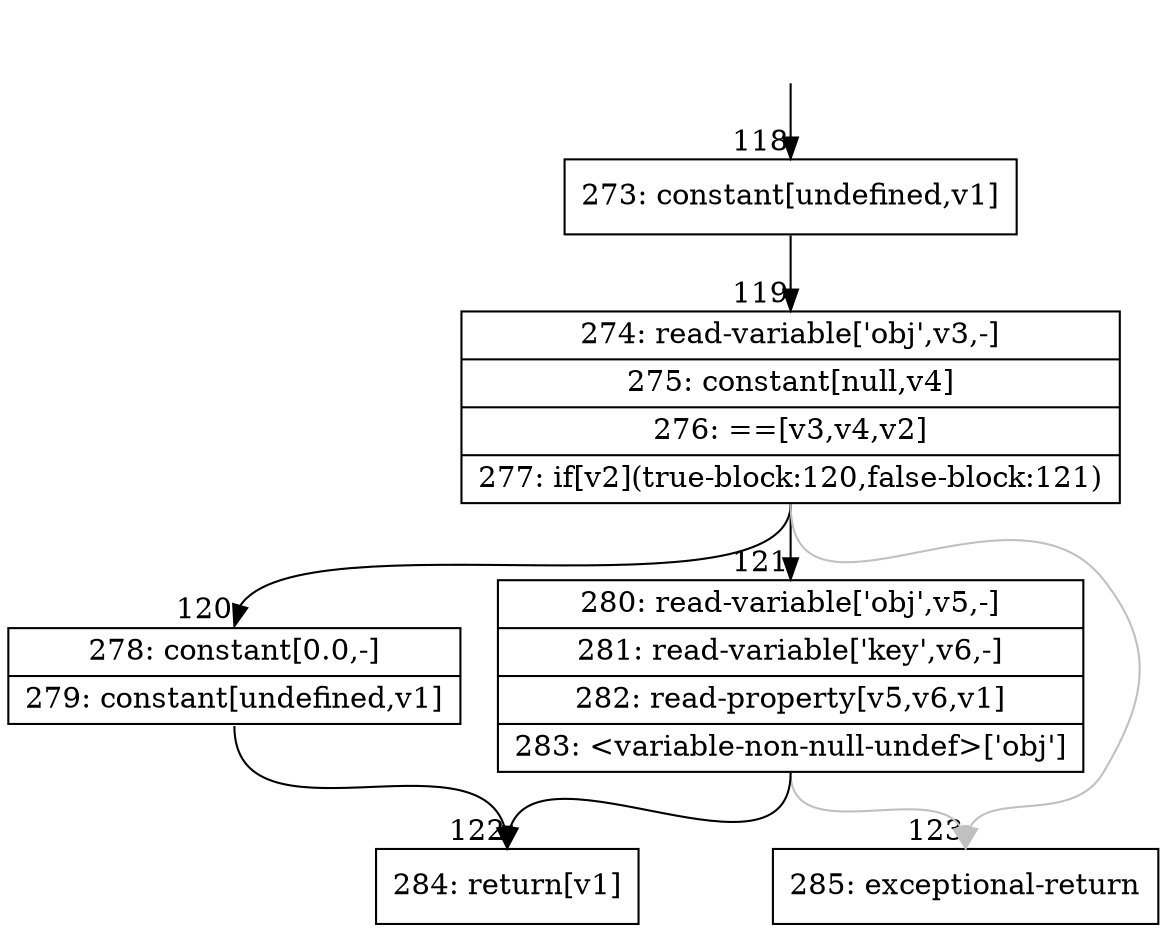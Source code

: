 digraph {
rankdir="TD"
BB_entry16[shape=none,label=""];
BB_entry16 -> BB118 [tailport=s, headport=n, headlabel="    118"]
BB118 [shape=record label="{273: constant[undefined,v1]}" ] 
BB118 -> BB119 [tailport=s, headport=n, headlabel="      119"]
BB119 [shape=record label="{274: read-variable['obj',v3,-]|275: constant[null,v4]|276: ==[v3,v4,v2]|277: if[v2](true-block:120,false-block:121)}" ] 
BB119 -> BB120 [tailport=s, headport=n, headlabel="      120"]
BB119 -> BB121 [tailport=s, headport=n, headlabel="      121"]
BB119 -> BB123 [tailport=s, headport=n, color=gray, headlabel="      123"]
BB120 [shape=record label="{278: constant[0.0,-]|279: constant[undefined,v1]}" ] 
BB120 -> BB122 [tailport=s, headport=n, headlabel="      122"]
BB121 [shape=record label="{280: read-variable['obj',v5,-]|281: read-variable['key',v6,-]|282: read-property[v5,v6,v1]|283: \<variable-non-null-undef\>['obj']}" ] 
BB121 -> BB122 [tailport=s, headport=n]
BB121 -> BB123 [tailport=s, headport=n, color=gray]
BB122 [shape=record label="{284: return[v1]}" ] 
BB123 [shape=record label="{285: exceptional-return}" ] 
//#$~ 127
}
